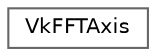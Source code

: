 digraph "Graphical Class Hierarchy"
{
 // LATEX_PDF_SIZE
  bgcolor="transparent";
  edge [fontname=Helvetica,fontsize=10,labelfontname=Helvetica,labelfontsize=10];
  node [fontname=Helvetica,fontsize=10,shape=box,height=0.2,width=0.4];
  rankdir="LR";
  Node0 [id="Node000000",label="VkFFTAxis",height=0.2,width=0.4,color="grey40", fillcolor="white", style="filled",URL="$struct_vk_f_f_t_axis.html",tooltip=" "];
}
